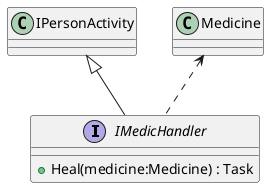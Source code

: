@startuml
interface IMedicHandler {
    + Heal(medicine:Medicine) : Task
}
IPersonActivity <|-- IMedicHandler
Medicine <.. IMedicHandler
@enduml
